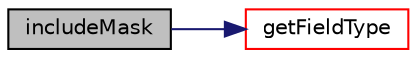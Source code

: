 digraph "includeMask"
{
 // LATEX_PDF_SIZE
  edge [fontname="Helvetica",fontsize="10",labelfontname="Helvetica",labelfontsize="10"];
  node [fontname="Helvetica",fontsize="10",shape=record];
  rankdir="LR";
  Node1 [label="includeMask",height=0.2,width=0.4,color="black", fillcolor="grey75", style="filled", fontcolor="black",tooltip=" "];
  Node1 -> Node2 [color="midnightblue",fontsize="10",style="solid",fontname="Helvetica"];
  Node2 [label="getFieldType",height=0.2,width=0.4,color="red", fillcolor="white", style="filled",URL="$classpFlow_1_1includeMask.html#ac79c0ce5bab11b4b49996bc8f642d295",tooltip=" "];
}
